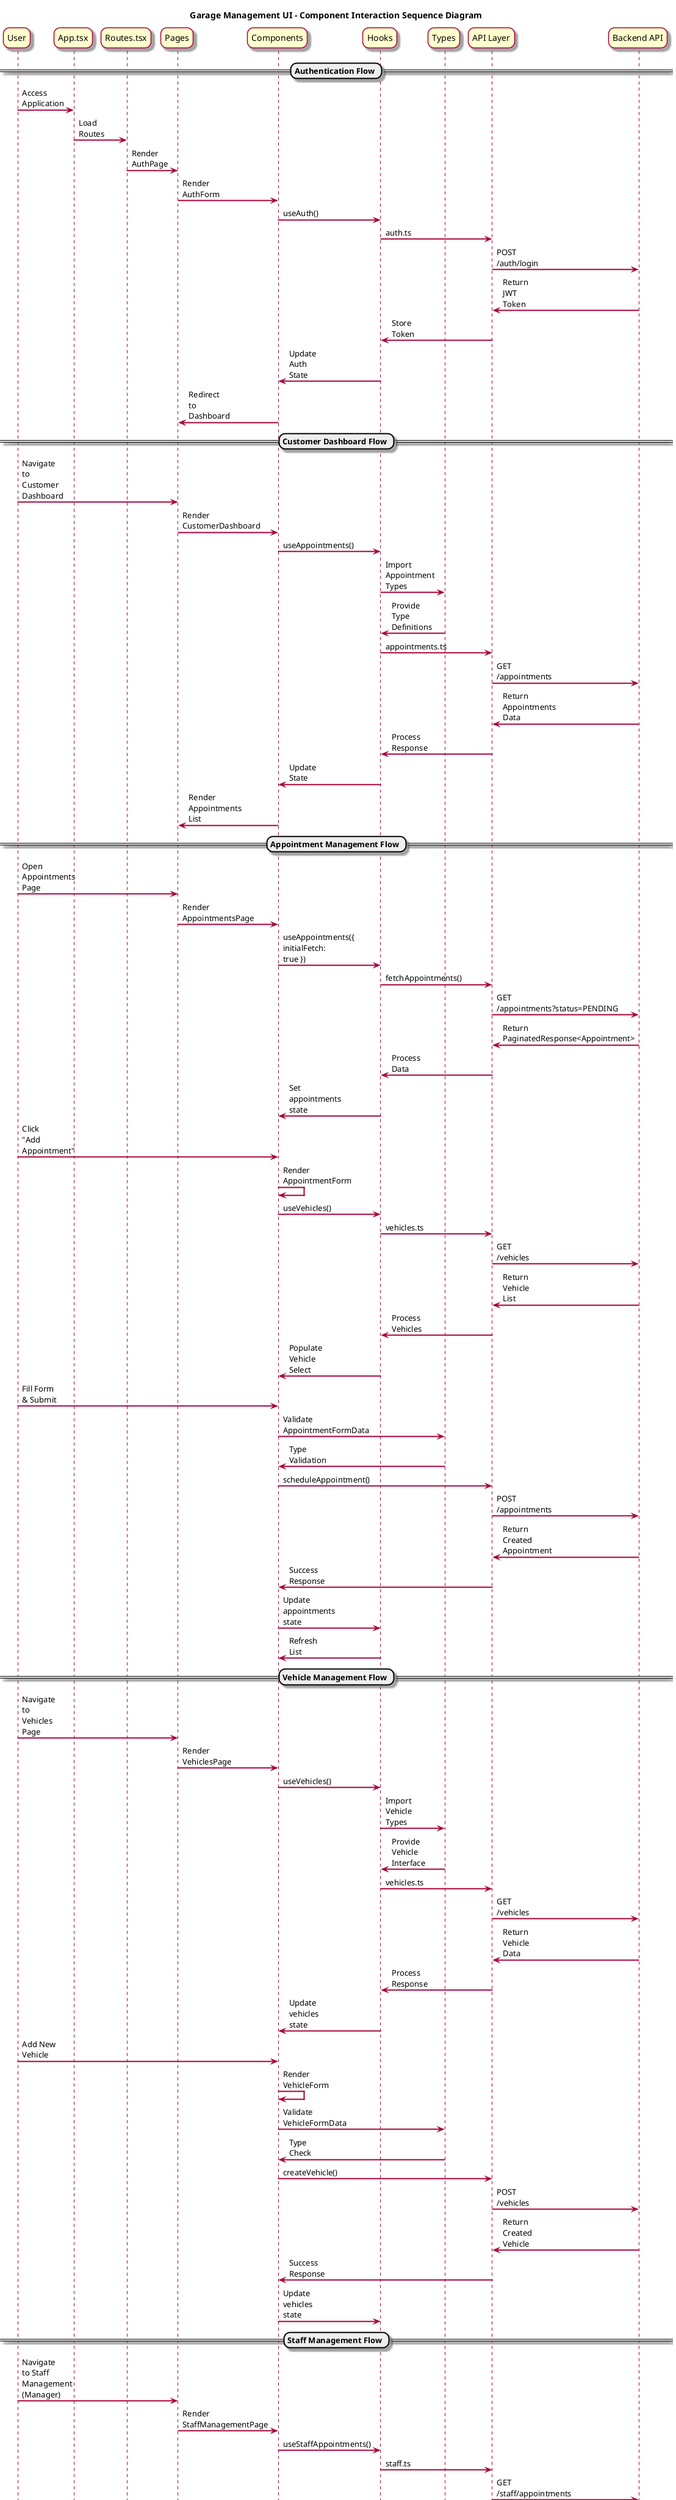 @startuml Garage Management UI Architecture Sequence Diagram

skin rose
skinparam backgroundColor #FFFFFF
skinparam sequenceArrowThickness 2
skinparam roundcorner 20
skinparam maxmessagesize 60

title Garage Management UI - Component Interaction Sequence Diagram

participant "User" as U
participant "App.tsx" as App
participant "Routes.tsx" as Routes
participant "Pages" as Pages
participant "Components" as Components
participant "Hooks" as Hooks
participant "Types" as Types
participant "API Layer" as API
participant "Backend API" as Backend

== Authentication Flow ==

U -> App: Access Application
App -> Routes: Load Routes
Routes -> Pages: Render AuthPage
Pages -> Components: Render AuthForm
Components -> Hooks: useAuth()
Hooks -> API: auth.ts
API -> Backend: POST /auth/login
Backend -> API: Return JWT Token
API -> Hooks: Store Token
Hooks -> Components: Update Auth State
Components -> Pages: Redirect to Dashboard

== Customer Dashboard Flow ==

U -> Pages: Navigate to Customer Dashboard
Pages -> Components: Render CustomerDashboard
Components -> Hooks: useAppointments()
Hooks -> Types: Import Appointment Types
Types -> Hooks: Provide Type Definitions
Hooks -> API: appointments.ts
API -> Backend: GET /appointments
Backend -> API: Return Appointments Data
API -> Hooks: Process Response
Hooks -> Components: Update State
Components -> Pages: Render Appointments List

== Appointment Management Flow ==

U -> Pages: Open Appointments Page
Pages -> Components: Render AppointmentsPage
Components -> Hooks: useAppointments({ initialFetch: true })
Hooks -> API: fetchAppointments()
API -> Backend: GET /appointments?status=PENDING
Backend -> API: Return PaginatedResponse<Appointment>
API -> Hooks: Process Data
Hooks -> Components: Set appointments state

U -> Components: Click "Add Appointment"
Components -> Components: Render AppointmentForm
Components -> Hooks: useVehicles()
Hooks -> API: vehicles.ts
API -> Backend: GET /vehicles
Backend -> API: Return Vehicle List
API -> Hooks: Process Vehicles
Hooks -> Components: Populate Vehicle Select

U -> Components: Fill Form & Submit
Components -> Types: Validate AppointmentFormData
Types -> Components: Type Validation
Components -> API: scheduleAppointment()
API -> Backend: POST /appointments
Backend -> API: Return Created Appointment
API -> Components: Success Response
Components -> Hooks: Update appointments state
Hooks -> Components: Refresh List

== Vehicle Management Flow ==

U -> Pages: Navigate to Vehicles Page
Pages -> Components: Render VehiclesPage
Components -> Hooks: useVehicles()
Hooks -> Types: Import Vehicle Types
Types -> Hooks: Provide Vehicle Interface
Hooks -> API: vehicles.ts
API -> Backend: GET /vehicles
Backend -> API: Return Vehicle Data
API -> Hooks: Process Response
Hooks -> Components: Update vehicles state

U -> Components: Add New Vehicle
Components -> Components: Render VehicleForm
Components -> Types: Validate VehicleFormData
Types -> Components: Type Check
Components -> API: createVehicle()
API -> Backend: POST /vehicles
Backend -> API: Return Created Vehicle
API -> Components: Success Response
Components -> Hooks: Update vehicles state

== Staff Management Flow ==

U -> Pages: Navigate to Staff Management (Manager)
Pages -> Components: Render StaffManagementPage
Components -> Hooks: useStaffAppointments()
Hooks -> API: staff.ts
API -> Backend: GET /staff/appointments
Backend -> API: Return Staff Data
API -> Hooks: Process Response
Hooks -> Components: Update staff state

U -> Components: Update Appointment Status
Components -> API: updateAppointmentStatus()
API -> Backend: PUT /appointments/{id}/status
Backend -> API: Return Updated Appointment
API -> Components: Success Response
Components -> Hooks: Update appointments state

== Inventory Management Flow ==

U -> Pages: Navigate to Inventory (Manager)
Pages -> Components: Render InventoryPage
Components -> Hooks: useInventory()
Hooks -> Types: Import Inventory Types
Types -> Hooks: Provide Inventory Interface
Hooks -> API: inventory.ts
API -> Backend: GET /inventory
Backend -> API: Return Inventory Data
API -> Hooks: Process Response
Hooks -> Components: Update inventory state

U -> Components: Update Stock
Components -> API: updateInventoryItem()
API -> Backend: PUT /inventory/{id}
Backend -> API: Return Updated Item
API -> Components: Success Response
Components -> Hooks: Update inventory state

== Work Orders Flow ==

U -> Pages: Navigate to Work Orders
Pages -> Components: Render WorkOrdersPage
Components -> Hooks: useWorkOrders()
Hooks -> Types: Import WorkOrder Types
Types -> Hooks: Provide WorkOrder Interface
Hooks -> API: workOrders.ts
API -> Backend: GET /work-orders
Backend -> API: Return Work Orders
API -> Hooks: Process Response
Hooks -> Components: Update workOrders state

U -> Components: Create Work Order
Components -> API: createWorkOrder()
API -> Backend: POST /work-orders
Backend -> API: Return Created Work Order
API -> Components: Success Response
Components -> Hooks: Update workOrders state

== Notifications Flow ==

Hooks -> API: notifications.ts
API -> Backend: GET /notifications
Backend -> API: Return Notifications
API -> Hooks: Process Response
Hooks -> Components: Update notifications state
Components -> U: Display Notifications

== Error Handling Flow ==

API -> Backend: API Call
Backend -> API: Error Response (401/500)
API -> Hooks: Handle Error
Hooks -> Components: Set error state
Components -> U: Display Error Message

== Real-time Updates ==

Backend -> API: WebSocket/SSE Update
API -> Hooks: Process Update
Hooks -> Components: Update State
Components -> U: Refresh UI

@enduml 